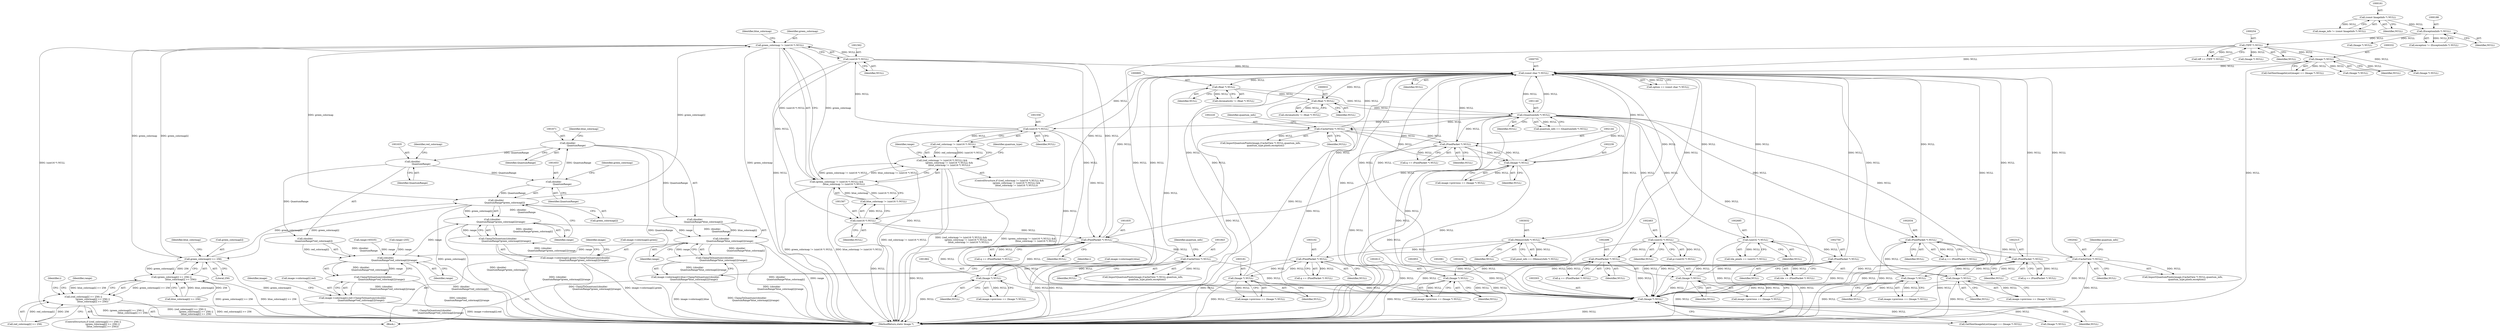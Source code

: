 digraph "0_ImageMagick_f6e9d0d9955e85bdd7540b251cd50d598dacc5e6_62@pointer" {
"1001559" [label="(Call,green_colormap != (uint16 *) NULL)"];
"1001651" [label="(Call,(double)\n                        QuantumRange*green_colormap[i])"];
"1001652" [label="(Call,(double)\n                        QuantumRange)"];
"1001634" [label="(Call,(double)\n                        QuantumRange)"];
"1001670" [label="(Call,(double)\n                        QuantumRange)"];
"1001594" [label="(Call,green_colormap[i] >= 256)"];
"1001559" [label="(Call,green_colormap != (uint16 *) NULL)"];
"1001561" [label="(Call,(uint16 *) NULL)"];
"1001555" [label="(Call,(uint16 *) NULL)"];
"1001139" [label="(Call,(QuantumInfo *) NULL)"];
"1000932" [label="(Call,(float *) NULL)"];
"1000894" [label="(Call,(float *) NULL)"];
"1000754" [label="(Call,(const char *) NULL)"];
"1002952" [label="(Call,(Image *) NULL)"];
"1002749" [label="(Call,(PixelPacket *) NULL)"];
"1002684" [label="(Call,(uint32 *) NULL)"];
"1002462" [label="(Call,(uint32 *) NULL)"];
"1000331" [label="(Call,(Image *) NULL)"];
"1000253" [label="(Call,(TIFF *) NULL)"];
"1000187" [label="(Call,(ExceptionInfo *) NULL)"];
"1000160" [label="(Call,(const ImageInfo *) NULL)"];
"1002612" [label="(Call,(Image *) NULL)"];
"1002495" [label="(Call,(PixelPacket *) NULL)"];
"1002219" [label="(Call,(CacheView *) NULL)"];
"1002143" [label="(Call,(PixelPacket *) NULL)"];
"1002238" [label="(Call,(Image *) NULL)"];
"1002314" [label="(Call,(PixelPacket *) NULL)"];
"1002433" [label="(Call,(Image *) NULL)"];
"1003180" [label="(Call,(Image *) NULL)"];
"1003101" [label="(Call,(PixelPacket *) NULL)"];
"1003031" [label="(Call,(MemoryInfo *) NULL)"];
"1001834" [label="(Call,(PixelPacket *) NULL)"];
"1001861" [label="(Call,(Image *) NULL)"];
"1001842" [label="(Call,(CacheView *) NULL)"];
"1001566" [label="(Call,(uint16 *) NULL)"];
"1002033" [label="(Call,(PixelPacket *) NULL)"];
"1002060" [label="(Call,(Image *) NULL)"];
"1002041" [label="(Call,(CacheView *) NULL)"];
"1003302" [label="(Call,(Image *) NULL)"];
"1001558" [label="(Call,(green_colormap != (uint16 *) NULL) &&\n                    (blue_colormap != (uint16 *) NULL))"];
"1001552" [label="(Call,(red_colormap != (uint16 *) NULL) &&\n                    (green_colormap != (uint16 *) NULL) &&\n                    (blue_colormap != (uint16 *) NULL))"];
"1001650" [label="(Call,((double)\n                        QuantumRange*green_colormap[i])/range)"];
"1001649" [label="(Call,ClampToQuantum(((double)\n                        QuantumRange*green_colormap[i])/range))"];
"1001641" [label="(Call,image->colormap[i].green=ClampToQuantum(((double)\n                        QuantumRange*green_colormap[i])/range))"];
"1001668" [label="(Call,((double)\n                        QuantumRange*blue_colormap[i])/range)"];
"1001632" [label="(Call,((double)\n                        QuantumRange*red_colormap[i])/range)"];
"1001631" [label="(Call,ClampToQuantum(((double)\n                        QuantumRange*red_colormap[i])/range))"];
"1001623" [label="(Call,image->colormap[i].red=ClampToQuantum(((double)\n                        QuantumRange*red_colormap[i])/range))"];
"1001667" [label="(Call,ClampToQuantum(((double)\n                        QuantumRange*blue_colormap[i])/range))"];
"1001659" [label="(Call,image->colormap[i].blue=ClampToQuantum(((double)\n                        QuantumRange*blue_colormap[i])/range))"];
"1001593" [label="(Call,(green_colormap[i] >= 256) ||\n                          (blue_colormap[i] >= 256))"];
"1001587" [label="(Call,(red_colormap[i] >= 256) ||\n                          (green_colormap[i] >= 256) ||\n                          (blue_colormap[i] >= 256))"];
"1001667" [label="(Call,ClampToQuantum(((double)\n                        QuantumRange*blue_colormap[i])/range))"];
"1000333" [label="(Identifier,NULL)"];
"1002460" [label="(Call,p=(uint32 *) NULL)"];
"1001599" [label="(Call,blue_colormap[i] >= 256)"];
"1001655" [label="(Call,green_colormap[i])"];
"1000217" [label="(Call,(Image *) NULL)"];
"1000321" [label="(Call,(Image *) NULL)"];
"1002312" [label="(Call,q == (PixelPacket *) NULL)"];
"1001636" [label="(Identifier,QuantumRange)"];
"1003031" [label="(Call,(MemoryInfo *) NULL)"];
"1001566" [label="(Call,(uint16 *) NULL)"];
"1000328" [label="(Call,GetNextImageInList(image) == (Image *) NULL)"];
"1001605" [label="(Call,range=65535)"];
"1002234" [label="(Call,image->previous == (Image *) NULL)"];
"1002433" [label="(Call,(Image *) NULL)"];
"1001650" [label="(Call,((double)\n                        QuantumRange*green_colormap[i])/range)"];
"1001861" [label="(Call,(Image *) NULL)"];
"1002039" [label="(Call,ImportQuantumPixels(image,(CacheView *) NULL,quantum_info,\n            quantum_type,pixels,exception))"];
"1003033" [label="(Identifier,NULL)"];
"1001638" [label="(Identifier,red_colormap)"];
"1001658" [label="(Identifier,range)"];
"1001842" [label="(Call,(CacheView *) NULL)"];
"1001632" [label="(Call,((double)\n                        QuantumRange*red_colormap[i])/range)"];
"1002238" [label="(Call,(Image *) NULL)"];
"1001557" [label="(Identifier,NULL)"];
"1001555" [label="(Call,(uint16 *) NULL)"];
"1001652" [label="(Call,(double)\n                        QuantumRange)"];
"1000253" [label="(Call,(TIFF *) NULL)"];
"1001857" [label="(Call,image->previous == (Image *) NULL)"];
"1001645" [label="(Identifier,image)"];
"1001633" [label="(Call,(double)\n                        QuantumRange*red_colormap[i])"];
"1000158" [label="(Call,image_info != (const ImageInfo *) NULL)"];
"1002608" [label="(Call,image->previous == (Image *) NULL)"];
"1002043" [label="(Identifier,NULL)"];
"1002222" [label="(Identifier,quantum_info)"];
"1002429" [label="(Call,image->previous == (Image *) NULL)"];
"1002041" [label="(Call,(CacheView *) NULL)"];
"1001141" [label="(Identifier,NULL)"];
"1002684" [label="(Call,(uint32 *) NULL)"];
"1000892" [label="(Call,chromaticity != (float *) NULL)"];
"1003311" [label="(Call,(Image *) NULL)"];
"1001634" [label="(Call,(double)\n                        QuantumRange)"];
"1001552" [label="(Call,(red_colormap != (uint16 *) NULL) &&\n                    (green_colormap != (uint16 *) NULL) &&\n                    (blue_colormap != (uint16 *) NULL))"];
"1002493" [label="(Call,q == (PixelPacket *) NULL)"];
"1001654" [label="(Identifier,QuantumRange)"];
"1002314" [label="(Call,(PixelPacket *) NULL)"];
"1003099" [label="(Call,q == (PixelPacket *) NULL)"];
"1001656" [label="(Identifier,green_colormap)"];
"1001593" [label="(Call,(green_colormap[i] >= 256) ||\n                          (blue_colormap[i] >= 256))"];
"1001595" [label="(Call,green_colormap[i])"];
"1001622" [label="(Block,)"];
"1002954" [label="(Identifier,NULL)"];
"1002497" [label="(Identifier,NULL)"];
"1001668" [label="(Call,((double)\n                        QuantumRange*blue_colormap[i])/range)"];
"1001565" [label="(Identifier,blue_colormap)"];
"1000255" [label="(Identifier,NULL)"];
"1000187" [label="(Call,(ExceptionInfo *) NULL)"];
"1002145" [label="(Identifier,NULL)"];
"1001649" [label="(Call,ClampToQuantum(((double)\n                        QuantumRange*green_colormap[i])/range))"];
"1001836" [label="(Identifier,NULL)"];
"1002464" [label="(Identifier,NULL)"];
"1001571" [label="(Identifier,range)"];
"1001674" [label="(Identifier,blue_colormap)"];
"1000251" [label="(Call,tiff == (TIFF *) NULL)"];
"1002495" [label="(Call,(PixelPacket *) NULL)"];
"1000160" [label="(Call,(const ImageInfo *) NULL)"];
"1003103" [label="(Identifier,NULL)"];
"1001676" [label="(Identifier,range)"];
"1001624" [label="(Call,image->colormap[i].red)"];
"1000930" [label="(Call,chromaticity != (float *) NULL)"];
"1001568" [label="(Identifier,NULL)"];
"1001663" [label="(Identifier,image)"];
"1001551" [label="(ControlStructure,if ((red_colormap != (uint16 *) NULL) &&\n                    (green_colormap != (uint16 *) NULL) &&\n                    (blue_colormap != (uint16 *) NULL)))"];
"1001631" [label="(Call,ClampToQuantum(((double)\n                        QuantumRange*red_colormap[i])/range))"];
"1002316" [label="(Identifier,NULL)"];
"1001588" [label="(Call,red_colormap[i] >= 256)"];
"1002749" [label="(Call,(PixelPacket *) NULL)"];
"1001564" [label="(Call,blue_colormap != (uint16 *) NULL)"];
"1001563" [label="(Identifier,NULL)"];
"1000185" [label="(Call,exception != (ExceptionInfo *) NULL)"];
"1001601" [label="(Identifier,blue_colormap)"];
"1002143" [label="(Call,(PixelPacket *) NULL)"];
"1002948" [label="(Call,image->previous == (Image *) NULL)"];
"1002044" [label="(Identifier,quantum_info)"];
"1000932" [label="(Call,(float *) NULL)"];
"1003182" [label="(Identifier,NULL)"];
"1002952" [label="(Call,(Image *) NULL)"];
"1001598" [label="(Literal,256)"];
"1002060" [label="(Call,(Image *) NULL)"];
"1001586" [label="(ControlStructure,if ((red_colormap[i] >= 256) ||\n                          (green_colormap[i] >= 256) ||\n                          (blue_colormap[i] >= 256)))"];
"1001863" [label="(Identifier,NULL)"];
"1001594" [label="(Call,green_colormap[i] >= 256)"];
"1001570" [label="(Call,range=255)"];
"1003304" [label="(Identifier,NULL)"];
"1001845" [label="(Identifier,quantum_info)"];
"1001659" [label="(Call,image->colormap[i].blue=ClampToQuantum(((double)\n                        QuantumRange*blue_colormap[i])/range))"];
"1001585" [label="(Identifier,i)"];
"1000342" [label="(Call,(Image *) NULL)"];
"1001621" [label="(Identifier,i)"];
"1001640" [label="(Identifier,range)"];
"1002747" [label="(Call,tile == (PixelPacket *) NULL)"];
"1001558" [label="(Call,(green_colormap != (uint16 *) NULL) &&\n                    (blue_colormap != (uint16 *) NULL))"];
"1001553" [label="(Call,red_colormap != (uint16 *) NULL)"];
"1001623" [label="(Call,image->colormap[i].red=ClampToQuantum(((double)\n                        QuantumRange*red_colormap[i])/range))"];
"1001139" [label="(Call,(QuantumInfo *) NULL)"];
"1000162" [label="(Identifier,NULL)"];
"1001840" [label="(Call,ImportQuantumPixels(image,(CacheView *) NULL,quantum_info,\n            quantum_type,pixels,exception))"];
"1002217" [label="(Call,ImportQuantumPixels(image,(CacheView *) NULL,quantum_info,\n              quantum_type,pixels,exception))"];
"1002056" [label="(Call,image->previous == (Image *) NULL)"];
"1001137" [label="(Call,quantum_info == (QuantumInfo *) NULL)"];
"1001670" [label="(Call,(double)\n                        QuantumRange)"];
"1002614" [label="(Identifier,NULL)"];
"1002240" [label="(Identifier,NULL)"];
"1000756" [label="(Identifier,NULL)"];
"1001651" [label="(Call,(double)\n                        QuantumRange*green_colormap[i])"];
"1002462" [label="(Call,(uint32 *) NULL)"];
"1002035" [label="(Identifier,NULL)"];
"1002612" [label="(Call,(Image *) NULL)"];
"1001660" [label="(Call,image->colormap[i].blue)"];
"1000331" [label="(Call,(Image *) NULL)"];
"1001672" [label="(Identifier,QuantumRange)"];
"1002682" [label="(Call,tile_pixels == (uint32 *) NULL)"];
"1002221" [label="(Identifier,NULL)"];
"1001561" [label="(Call,(uint16 *) NULL)"];
"1001669" [label="(Call,(double)\n                        QuantumRange*blue_colormap[i])"];
"1002751" [label="(Identifier,NULL)"];
"1001587" [label="(Call,(red_colormap[i] >= 256) ||\n                          (green_colormap[i] >= 256) ||\n                          (blue_colormap[i] >= 256))"];
"1002219" [label="(Call,(CacheView *) NULL)"];
"1001560" [label="(Identifier,green_colormap)"];
"1003176" [label="(Call,image->previous == (Image *) NULL)"];
"1003302" [label="(Call,(Image *) NULL)"];
"1001844" [label="(Identifier,NULL)"];
"1002031" [label="(Call,q == (PixelPacket *) NULL)"];
"1000270" [label="(Call,(Image *) NULL)"];
"1000934" [label="(Identifier,NULL)"];
"1000752" [label="(Call,option == (const char *) NULL)"];
"1002141" [label="(Call,q == (PixelPacket *) NULL)"];
"1003299" [label="(Call,GetNextImageInList(image) == (Image *) NULL)"];
"1002435" [label="(Identifier,NULL)"];
"1001834" [label="(Call,(PixelPacket *) NULL)"];
"1000896" [label="(Identifier,NULL)"];
"1001642" [label="(Call,image->colormap[i].green)"];
"1003029" [label="(Call,pixel_info == (MemoryInfo *) NULL)"];
"1003180" [label="(Call,(Image *) NULL)"];
"1001678" [label="(Identifier,quantum_type)"];
"1001559" [label="(Call,green_colormap != (uint16 *) NULL)"];
"1002033" [label="(Call,(PixelPacket *) NULL)"];
"1003101" [label="(Call,(PixelPacket *) NULL)"];
"1000189" [label="(Identifier,NULL)"];
"1001832" [label="(Call,q == (PixelPacket *) NULL)"];
"1003352" [label="(MethodReturn,static Image *)"];
"1000754" [label="(Call,(const char *) NULL)"];
"1001641" [label="(Call,image->colormap[i].green=ClampToQuantum(((double)\n                        QuantumRange*green_colormap[i])/range))"];
"1001606" [label="(Identifier,range)"];
"1000894" [label="(Call,(float *) NULL)"];
"1002686" [label="(Identifier,NULL)"];
"1002062" [label="(Identifier,NULL)"];
"1001559" -> "1001558"  [label="AST: "];
"1001559" -> "1001561"  [label="CFG: "];
"1001560" -> "1001559"  [label="AST: "];
"1001561" -> "1001559"  [label="AST: "];
"1001565" -> "1001559"  [label="CFG: "];
"1001558" -> "1001559"  [label="CFG: "];
"1001559" -> "1003352"  [label="DDG: (uint16 *) NULL"];
"1001559" -> "1003352"  [label="DDG: green_colormap"];
"1001559" -> "1001558"  [label="DDG: green_colormap"];
"1001559" -> "1001558"  [label="DDG: (uint16 *) NULL"];
"1001651" -> "1001559"  [label="DDG: green_colormap[i]"];
"1001594" -> "1001559"  [label="DDG: green_colormap[i]"];
"1001561" -> "1001559"  [label="DDG: NULL"];
"1001559" -> "1001594"  [label="DDG: green_colormap"];
"1001559" -> "1001651"  [label="DDG: green_colormap"];
"1001651" -> "1001650"  [label="AST: "];
"1001651" -> "1001655"  [label="CFG: "];
"1001652" -> "1001651"  [label="AST: "];
"1001655" -> "1001651"  [label="AST: "];
"1001658" -> "1001651"  [label="CFG: "];
"1001651" -> "1003352"  [label="DDG: green_colormap[i]"];
"1001651" -> "1001594"  [label="DDG: green_colormap[i]"];
"1001651" -> "1001650"  [label="DDG: (double)\n                        QuantumRange"];
"1001651" -> "1001650"  [label="DDG: green_colormap[i]"];
"1001652" -> "1001651"  [label="DDG: QuantumRange"];
"1001594" -> "1001651"  [label="DDG: green_colormap[i]"];
"1001652" -> "1001654"  [label="CFG: "];
"1001653" -> "1001652"  [label="AST: "];
"1001654" -> "1001652"  [label="AST: "];
"1001656" -> "1001652"  [label="CFG: "];
"1001634" -> "1001652"  [label="DDG: QuantumRange"];
"1001652" -> "1001670"  [label="DDG: QuantumRange"];
"1001634" -> "1001633"  [label="AST: "];
"1001634" -> "1001636"  [label="CFG: "];
"1001635" -> "1001634"  [label="AST: "];
"1001636" -> "1001634"  [label="AST: "];
"1001638" -> "1001634"  [label="CFG: "];
"1001634" -> "1001633"  [label="DDG: QuantumRange"];
"1001670" -> "1001634"  [label="DDG: QuantumRange"];
"1001670" -> "1001669"  [label="AST: "];
"1001670" -> "1001672"  [label="CFG: "];
"1001671" -> "1001670"  [label="AST: "];
"1001672" -> "1001670"  [label="AST: "];
"1001674" -> "1001670"  [label="CFG: "];
"1001670" -> "1003352"  [label="DDG: QuantumRange"];
"1001670" -> "1001669"  [label="DDG: QuantumRange"];
"1001594" -> "1001593"  [label="AST: "];
"1001594" -> "1001598"  [label="CFG: "];
"1001595" -> "1001594"  [label="AST: "];
"1001598" -> "1001594"  [label="AST: "];
"1001601" -> "1001594"  [label="CFG: "];
"1001593" -> "1001594"  [label="CFG: "];
"1001594" -> "1003352"  [label="DDG: green_colormap[i]"];
"1001594" -> "1001593"  [label="DDG: green_colormap[i]"];
"1001594" -> "1001593"  [label="DDG: 256"];
"1001561" -> "1001563"  [label="CFG: "];
"1001562" -> "1001561"  [label="AST: "];
"1001563" -> "1001561"  [label="AST: "];
"1001561" -> "1003352"  [label="DDG: NULL"];
"1001561" -> "1000754"  [label="DDG: NULL"];
"1001555" -> "1001561"  [label="DDG: NULL"];
"1001561" -> "1001566"  [label="DDG: NULL"];
"1001561" -> "1001834"  [label="DDG: NULL"];
"1001561" -> "1003302"  [label="DDG: NULL"];
"1001555" -> "1001553"  [label="AST: "];
"1001555" -> "1001557"  [label="CFG: "];
"1001556" -> "1001555"  [label="AST: "];
"1001557" -> "1001555"  [label="AST: "];
"1001553" -> "1001555"  [label="CFG: "];
"1001555" -> "1003352"  [label="DDG: NULL"];
"1001555" -> "1000754"  [label="DDG: NULL"];
"1001555" -> "1001553"  [label="DDG: NULL"];
"1001139" -> "1001555"  [label="DDG: NULL"];
"1001555" -> "1001834"  [label="DDG: NULL"];
"1001555" -> "1003302"  [label="DDG: NULL"];
"1001139" -> "1001137"  [label="AST: "];
"1001139" -> "1001141"  [label="CFG: "];
"1001140" -> "1001139"  [label="AST: "];
"1001141" -> "1001139"  [label="AST: "];
"1001137" -> "1001139"  [label="CFG: "];
"1001139" -> "1003352"  [label="DDG: NULL"];
"1001139" -> "1000754"  [label="DDG: NULL"];
"1001139" -> "1001137"  [label="DDG: NULL"];
"1000932" -> "1001139"  [label="DDG: NULL"];
"1000894" -> "1001139"  [label="DDG: NULL"];
"1000754" -> "1001139"  [label="DDG: NULL"];
"1001139" -> "1001834"  [label="DDG: NULL"];
"1001139" -> "1002033"  [label="DDG: NULL"];
"1001139" -> "1002143"  [label="DDG: NULL"];
"1001139" -> "1002219"  [label="DDG: NULL"];
"1001139" -> "1002238"  [label="DDG: NULL"];
"1001139" -> "1002314"  [label="DDG: NULL"];
"1001139" -> "1002462"  [label="DDG: NULL"];
"1001139" -> "1002684"  [label="DDG: NULL"];
"1001139" -> "1003031"  [label="DDG: NULL"];
"1001139" -> "1003302"  [label="DDG: NULL"];
"1000932" -> "1000930"  [label="AST: "];
"1000932" -> "1000934"  [label="CFG: "];
"1000933" -> "1000932"  [label="AST: "];
"1000934" -> "1000932"  [label="AST: "];
"1000930" -> "1000932"  [label="CFG: "];
"1000932" -> "1003352"  [label="DDG: NULL"];
"1000932" -> "1000930"  [label="DDG: NULL"];
"1000894" -> "1000932"  [label="DDG: NULL"];
"1000754" -> "1000932"  [label="DDG: NULL"];
"1000894" -> "1000892"  [label="AST: "];
"1000894" -> "1000896"  [label="CFG: "];
"1000895" -> "1000894"  [label="AST: "];
"1000896" -> "1000894"  [label="AST: "];
"1000892" -> "1000894"  [label="CFG: "];
"1000894" -> "1003352"  [label="DDG: NULL"];
"1000894" -> "1000892"  [label="DDG: NULL"];
"1000754" -> "1000894"  [label="DDG: NULL"];
"1000754" -> "1000752"  [label="AST: "];
"1000754" -> "1000756"  [label="CFG: "];
"1000755" -> "1000754"  [label="AST: "];
"1000756" -> "1000754"  [label="AST: "];
"1000752" -> "1000754"  [label="CFG: "];
"1000754" -> "1003352"  [label="DDG: NULL"];
"1000754" -> "1000752"  [label="DDG: NULL"];
"1002952" -> "1000754"  [label="DDG: NULL"];
"1002462" -> "1000754"  [label="DDG: NULL"];
"1000331" -> "1000754"  [label="DDG: NULL"];
"1002612" -> "1000754"  [label="DDG: NULL"];
"1002495" -> "1000754"  [label="DDG: NULL"];
"1000253" -> "1000754"  [label="DDG: NULL"];
"1002219" -> "1000754"  [label="DDG: NULL"];
"1002314" -> "1000754"  [label="DDG: NULL"];
"1003180" -> "1000754"  [label="DDG: NULL"];
"1001834" -> "1000754"  [label="DDG: NULL"];
"1002033" -> "1000754"  [label="DDG: NULL"];
"1001842" -> "1000754"  [label="DDG: NULL"];
"1003302" -> "1000754"  [label="DDG: NULL"];
"1003031" -> "1000754"  [label="DDG: NULL"];
"1001861" -> "1000754"  [label="DDG: NULL"];
"1002143" -> "1000754"  [label="DDG: NULL"];
"1002684" -> "1000754"  [label="DDG: NULL"];
"1002433" -> "1000754"  [label="DDG: NULL"];
"1002060" -> "1000754"  [label="DDG: NULL"];
"1002749" -> "1000754"  [label="DDG: NULL"];
"1002238" -> "1000754"  [label="DDG: NULL"];
"1001566" -> "1000754"  [label="DDG: NULL"];
"1002041" -> "1000754"  [label="DDG: NULL"];
"1003101" -> "1000754"  [label="DDG: NULL"];
"1002952" -> "1002948"  [label="AST: "];
"1002952" -> "1002954"  [label="CFG: "];
"1002953" -> "1002952"  [label="AST: "];
"1002954" -> "1002952"  [label="AST: "];
"1002948" -> "1002952"  [label="CFG: "];
"1002952" -> "1003352"  [label="DDG: NULL"];
"1002952" -> "1002749"  [label="DDG: NULL"];
"1002952" -> "1002948"  [label="DDG: NULL"];
"1002749" -> "1002952"  [label="DDG: NULL"];
"1002952" -> "1003302"  [label="DDG: NULL"];
"1002749" -> "1002747"  [label="AST: "];
"1002749" -> "1002751"  [label="CFG: "];
"1002750" -> "1002749"  [label="AST: "];
"1002751" -> "1002749"  [label="AST: "];
"1002747" -> "1002749"  [label="CFG: "];
"1002749" -> "1003352"  [label="DDG: NULL"];
"1002749" -> "1002747"  [label="DDG: NULL"];
"1002684" -> "1002749"  [label="DDG: NULL"];
"1002749" -> "1003302"  [label="DDG: NULL"];
"1002684" -> "1002682"  [label="AST: "];
"1002684" -> "1002686"  [label="CFG: "];
"1002685" -> "1002684"  [label="AST: "];
"1002686" -> "1002684"  [label="AST: "];
"1002682" -> "1002684"  [label="CFG: "];
"1002684" -> "1003352"  [label="DDG: NULL"];
"1002684" -> "1002682"  [label="DDG: NULL"];
"1002684" -> "1003302"  [label="DDG: NULL"];
"1002462" -> "1002460"  [label="AST: "];
"1002462" -> "1002464"  [label="CFG: "];
"1002463" -> "1002462"  [label="AST: "];
"1002464" -> "1002462"  [label="AST: "];
"1002460" -> "1002462"  [label="CFG: "];
"1002462" -> "1003352"  [label="DDG: NULL"];
"1002462" -> "1002460"  [label="DDG: NULL"];
"1002462" -> "1002495"  [label="DDG: NULL"];
"1002462" -> "1003302"  [label="DDG: NULL"];
"1000331" -> "1000328"  [label="AST: "];
"1000331" -> "1000333"  [label="CFG: "];
"1000332" -> "1000331"  [label="AST: "];
"1000333" -> "1000331"  [label="AST: "];
"1000328" -> "1000331"  [label="CFG: "];
"1000331" -> "1003352"  [label="DDG: NULL"];
"1000331" -> "1000321"  [label="DDG: NULL"];
"1000331" -> "1000328"  [label="DDG: NULL"];
"1000253" -> "1000331"  [label="DDG: NULL"];
"1000331" -> "1000342"  [label="DDG: NULL"];
"1000253" -> "1000251"  [label="AST: "];
"1000253" -> "1000255"  [label="CFG: "];
"1000254" -> "1000253"  [label="AST: "];
"1000255" -> "1000253"  [label="AST: "];
"1000251" -> "1000253"  [label="CFG: "];
"1000253" -> "1003352"  [label="DDG: NULL"];
"1000253" -> "1000251"  [label="DDG: NULL"];
"1000187" -> "1000253"  [label="DDG: NULL"];
"1000253" -> "1000270"  [label="DDG: NULL"];
"1000253" -> "1000321"  [label="DDG: NULL"];
"1000187" -> "1000185"  [label="AST: "];
"1000187" -> "1000189"  [label="CFG: "];
"1000188" -> "1000187"  [label="AST: "];
"1000189" -> "1000187"  [label="AST: "];
"1000185" -> "1000187"  [label="CFG: "];
"1000187" -> "1000185"  [label="DDG: NULL"];
"1000160" -> "1000187"  [label="DDG: NULL"];
"1000187" -> "1000217"  [label="DDG: NULL"];
"1000160" -> "1000158"  [label="AST: "];
"1000160" -> "1000162"  [label="CFG: "];
"1000161" -> "1000160"  [label="AST: "];
"1000162" -> "1000160"  [label="AST: "];
"1000158" -> "1000160"  [label="CFG: "];
"1000160" -> "1000158"  [label="DDG: NULL"];
"1002612" -> "1002608"  [label="AST: "];
"1002612" -> "1002614"  [label="CFG: "];
"1002613" -> "1002612"  [label="AST: "];
"1002614" -> "1002612"  [label="AST: "];
"1002608" -> "1002612"  [label="CFG: "];
"1002612" -> "1003352"  [label="DDG: NULL"];
"1002612" -> "1002495"  [label="DDG: NULL"];
"1002612" -> "1002608"  [label="DDG: NULL"];
"1002495" -> "1002612"  [label="DDG: NULL"];
"1002612" -> "1003302"  [label="DDG: NULL"];
"1002495" -> "1002493"  [label="AST: "];
"1002495" -> "1002497"  [label="CFG: "];
"1002496" -> "1002495"  [label="AST: "];
"1002497" -> "1002495"  [label="AST: "];
"1002493" -> "1002495"  [label="CFG: "];
"1002495" -> "1003352"  [label="DDG: NULL"];
"1002495" -> "1002493"  [label="DDG: NULL"];
"1002495" -> "1003302"  [label="DDG: NULL"];
"1002219" -> "1002217"  [label="AST: "];
"1002219" -> "1002221"  [label="CFG: "];
"1002220" -> "1002219"  [label="AST: "];
"1002221" -> "1002219"  [label="AST: "];
"1002222" -> "1002219"  [label="CFG: "];
"1002219" -> "1003352"  [label="DDG: NULL"];
"1002219" -> "1002143"  [label="DDG: NULL"];
"1002219" -> "1002217"  [label="DDG: NULL"];
"1002143" -> "1002219"  [label="DDG: NULL"];
"1002219" -> "1002238"  [label="DDG: NULL"];
"1002219" -> "1003302"  [label="DDG: NULL"];
"1002143" -> "1002141"  [label="AST: "];
"1002143" -> "1002145"  [label="CFG: "];
"1002144" -> "1002143"  [label="AST: "];
"1002145" -> "1002143"  [label="AST: "];
"1002141" -> "1002143"  [label="CFG: "];
"1002143" -> "1003352"  [label="DDG: NULL"];
"1002143" -> "1002141"  [label="DDG: NULL"];
"1002238" -> "1002143"  [label="DDG: NULL"];
"1002143" -> "1002238"  [label="DDG: NULL"];
"1002143" -> "1003302"  [label="DDG: NULL"];
"1002238" -> "1002234"  [label="AST: "];
"1002238" -> "1002240"  [label="CFG: "];
"1002239" -> "1002238"  [label="AST: "];
"1002240" -> "1002238"  [label="AST: "];
"1002234" -> "1002238"  [label="CFG: "];
"1002238" -> "1003352"  [label="DDG: NULL"];
"1002238" -> "1002234"  [label="DDG: NULL"];
"1002238" -> "1003302"  [label="DDG: NULL"];
"1002314" -> "1002312"  [label="AST: "];
"1002314" -> "1002316"  [label="CFG: "];
"1002315" -> "1002314"  [label="AST: "];
"1002316" -> "1002314"  [label="AST: "];
"1002312" -> "1002314"  [label="CFG: "];
"1002314" -> "1003352"  [label="DDG: NULL"];
"1002314" -> "1002312"  [label="DDG: NULL"];
"1002433" -> "1002314"  [label="DDG: NULL"];
"1002314" -> "1002433"  [label="DDG: NULL"];
"1002314" -> "1003302"  [label="DDG: NULL"];
"1002433" -> "1002429"  [label="AST: "];
"1002433" -> "1002435"  [label="CFG: "];
"1002434" -> "1002433"  [label="AST: "];
"1002435" -> "1002433"  [label="AST: "];
"1002429" -> "1002433"  [label="CFG: "];
"1002433" -> "1003352"  [label="DDG: NULL"];
"1002433" -> "1002429"  [label="DDG: NULL"];
"1002433" -> "1003302"  [label="DDG: NULL"];
"1003180" -> "1003176"  [label="AST: "];
"1003180" -> "1003182"  [label="CFG: "];
"1003181" -> "1003180"  [label="AST: "];
"1003182" -> "1003180"  [label="AST: "];
"1003176" -> "1003180"  [label="CFG: "];
"1003180" -> "1003352"  [label="DDG: NULL"];
"1003180" -> "1003101"  [label="DDG: NULL"];
"1003180" -> "1003176"  [label="DDG: NULL"];
"1003101" -> "1003180"  [label="DDG: NULL"];
"1003180" -> "1003302"  [label="DDG: NULL"];
"1003101" -> "1003099"  [label="AST: "];
"1003101" -> "1003103"  [label="CFG: "];
"1003102" -> "1003101"  [label="AST: "];
"1003103" -> "1003101"  [label="AST: "];
"1003099" -> "1003101"  [label="CFG: "];
"1003101" -> "1003352"  [label="DDG: NULL"];
"1003101" -> "1003099"  [label="DDG: NULL"];
"1003031" -> "1003101"  [label="DDG: NULL"];
"1003101" -> "1003302"  [label="DDG: NULL"];
"1003031" -> "1003029"  [label="AST: "];
"1003031" -> "1003033"  [label="CFG: "];
"1003032" -> "1003031"  [label="AST: "];
"1003033" -> "1003031"  [label="AST: "];
"1003029" -> "1003031"  [label="CFG: "];
"1003031" -> "1003352"  [label="DDG: NULL"];
"1003031" -> "1003029"  [label="DDG: NULL"];
"1003031" -> "1003302"  [label="DDG: NULL"];
"1001834" -> "1001832"  [label="AST: "];
"1001834" -> "1001836"  [label="CFG: "];
"1001835" -> "1001834"  [label="AST: "];
"1001836" -> "1001834"  [label="AST: "];
"1001832" -> "1001834"  [label="CFG: "];
"1001834" -> "1003352"  [label="DDG: NULL"];
"1001834" -> "1001832"  [label="DDG: NULL"];
"1001861" -> "1001834"  [label="DDG: NULL"];
"1001566" -> "1001834"  [label="DDG: NULL"];
"1001834" -> "1001842"  [label="DDG: NULL"];
"1001834" -> "1003302"  [label="DDG: NULL"];
"1001861" -> "1001857"  [label="AST: "];
"1001861" -> "1001863"  [label="CFG: "];
"1001862" -> "1001861"  [label="AST: "];
"1001863" -> "1001861"  [label="AST: "];
"1001857" -> "1001861"  [label="CFG: "];
"1001861" -> "1003352"  [label="DDG: NULL"];
"1001861" -> "1001857"  [label="DDG: NULL"];
"1001842" -> "1001861"  [label="DDG: NULL"];
"1001861" -> "1003302"  [label="DDG: NULL"];
"1001842" -> "1001840"  [label="AST: "];
"1001842" -> "1001844"  [label="CFG: "];
"1001843" -> "1001842"  [label="AST: "];
"1001844" -> "1001842"  [label="AST: "];
"1001845" -> "1001842"  [label="CFG: "];
"1001842" -> "1003352"  [label="DDG: NULL"];
"1001842" -> "1001840"  [label="DDG: NULL"];
"1001842" -> "1003302"  [label="DDG: NULL"];
"1001566" -> "1001564"  [label="AST: "];
"1001566" -> "1001568"  [label="CFG: "];
"1001567" -> "1001566"  [label="AST: "];
"1001568" -> "1001566"  [label="AST: "];
"1001564" -> "1001566"  [label="CFG: "];
"1001566" -> "1003352"  [label="DDG: NULL"];
"1001566" -> "1001564"  [label="DDG: NULL"];
"1001566" -> "1003302"  [label="DDG: NULL"];
"1002033" -> "1002031"  [label="AST: "];
"1002033" -> "1002035"  [label="CFG: "];
"1002034" -> "1002033"  [label="AST: "];
"1002035" -> "1002033"  [label="AST: "];
"1002031" -> "1002033"  [label="CFG: "];
"1002033" -> "1003352"  [label="DDG: NULL"];
"1002033" -> "1002031"  [label="DDG: NULL"];
"1002060" -> "1002033"  [label="DDG: NULL"];
"1002033" -> "1002041"  [label="DDG: NULL"];
"1002033" -> "1003302"  [label="DDG: NULL"];
"1002060" -> "1002056"  [label="AST: "];
"1002060" -> "1002062"  [label="CFG: "];
"1002061" -> "1002060"  [label="AST: "];
"1002062" -> "1002060"  [label="AST: "];
"1002056" -> "1002060"  [label="CFG: "];
"1002060" -> "1003352"  [label="DDG: NULL"];
"1002060" -> "1002056"  [label="DDG: NULL"];
"1002041" -> "1002060"  [label="DDG: NULL"];
"1002060" -> "1003302"  [label="DDG: NULL"];
"1002041" -> "1002039"  [label="AST: "];
"1002041" -> "1002043"  [label="CFG: "];
"1002042" -> "1002041"  [label="AST: "];
"1002043" -> "1002041"  [label="AST: "];
"1002044" -> "1002041"  [label="CFG: "];
"1002041" -> "1003352"  [label="DDG: NULL"];
"1002041" -> "1002039"  [label="DDG: NULL"];
"1002041" -> "1003302"  [label="DDG: NULL"];
"1003302" -> "1003299"  [label="AST: "];
"1003302" -> "1003304"  [label="CFG: "];
"1003303" -> "1003302"  [label="AST: "];
"1003304" -> "1003302"  [label="AST: "];
"1003299" -> "1003302"  [label="CFG: "];
"1003302" -> "1003352"  [label="DDG: NULL"];
"1003302" -> "1003299"  [label="DDG: NULL"];
"1003302" -> "1003311"  [label="DDG: NULL"];
"1001558" -> "1001552"  [label="AST: "];
"1001558" -> "1001564"  [label="CFG: "];
"1001564" -> "1001558"  [label="AST: "];
"1001552" -> "1001558"  [label="CFG: "];
"1001558" -> "1003352"  [label="DDG: green_colormap != (uint16 *) NULL"];
"1001558" -> "1003352"  [label="DDG: blue_colormap != (uint16 *) NULL"];
"1001558" -> "1001552"  [label="DDG: green_colormap != (uint16 *) NULL"];
"1001558" -> "1001552"  [label="DDG: blue_colormap != (uint16 *) NULL"];
"1001564" -> "1001558"  [label="DDG: blue_colormap"];
"1001564" -> "1001558"  [label="DDG: (uint16 *) NULL"];
"1001552" -> "1001551"  [label="AST: "];
"1001552" -> "1001553"  [label="CFG: "];
"1001553" -> "1001552"  [label="AST: "];
"1001571" -> "1001552"  [label="CFG: "];
"1001678" -> "1001552"  [label="CFG: "];
"1001552" -> "1003352"  [label="DDG: (green_colormap != (uint16 *) NULL) &&\n                    (blue_colormap != (uint16 *) NULL)"];
"1001552" -> "1003352"  [label="DDG: red_colormap != (uint16 *) NULL"];
"1001552" -> "1003352"  [label="DDG: (red_colormap != (uint16 *) NULL) &&\n                    (green_colormap != (uint16 *) NULL) &&\n                    (blue_colormap != (uint16 *) NULL)"];
"1001553" -> "1001552"  [label="DDG: red_colormap"];
"1001553" -> "1001552"  [label="DDG: (uint16 *) NULL"];
"1001650" -> "1001649"  [label="AST: "];
"1001650" -> "1001658"  [label="CFG: "];
"1001658" -> "1001650"  [label="AST: "];
"1001649" -> "1001650"  [label="CFG: "];
"1001650" -> "1003352"  [label="DDG: (double)\n                        QuantumRange*green_colormap[i]"];
"1001650" -> "1001649"  [label="DDG: (double)\n                        QuantumRange*green_colormap[i]"];
"1001650" -> "1001649"  [label="DDG: range"];
"1001632" -> "1001650"  [label="DDG: range"];
"1001650" -> "1001668"  [label="DDG: range"];
"1001649" -> "1001641"  [label="AST: "];
"1001641" -> "1001649"  [label="CFG: "];
"1001649" -> "1003352"  [label="DDG: ((double)\n                        QuantumRange*green_colormap[i])/range"];
"1001649" -> "1001641"  [label="DDG: ((double)\n                        QuantumRange*green_colormap[i])/range"];
"1001641" -> "1001622"  [label="AST: "];
"1001642" -> "1001641"  [label="AST: "];
"1001663" -> "1001641"  [label="CFG: "];
"1001641" -> "1003352"  [label="DDG: ClampToQuantum(((double)\n                        QuantumRange*green_colormap[i])/range)"];
"1001641" -> "1003352"  [label="DDG: image->colormap[i].green"];
"1001668" -> "1001667"  [label="AST: "];
"1001668" -> "1001676"  [label="CFG: "];
"1001669" -> "1001668"  [label="AST: "];
"1001676" -> "1001668"  [label="AST: "];
"1001667" -> "1001668"  [label="CFG: "];
"1001668" -> "1003352"  [label="DDG: (double)\n                        QuantumRange*blue_colormap[i]"];
"1001668" -> "1003352"  [label="DDG: range"];
"1001668" -> "1001632"  [label="DDG: range"];
"1001668" -> "1001667"  [label="DDG: (double)\n                        QuantumRange*blue_colormap[i]"];
"1001668" -> "1001667"  [label="DDG: range"];
"1001669" -> "1001668"  [label="DDG: (double)\n                        QuantumRange"];
"1001669" -> "1001668"  [label="DDG: blue_colormap[i]"];
"1001632" -> "1001631"  [label="AST: "];
"1001632" -> "1001640"  [label="CFG: "];
"1001633" -> "1001632"  [label="AST: "];
"1001640" -> "1001632"  [label="AST: "];
"1001631" -> "1001632"  [label="CFG: "];
"1001632" -> "1003352"  [label="DDG: (double)\n                        QuantumRange*red_colormap[i]"];
"1001632" -> "1001631"  [label="DDG: (double)\n                        QuantumRange*red_colormap[i]"];
"1001632" -> "1001631"  [label="DDG: range"];
"1001633" -> "1001632"  [label="DDG: (double)\n                        QuantumRange"];
"1001633" -> "1001632"  [label="DDG: red_colormap[i]"];
"1001605" -> "1001632"  [label="DDG: range"];
"1001570" -> "1001632"  [label="DDG: range"];
"1001631" -> "1001623"  [label="AST: "];
"1001623" -> "1001631"  [label="CFG: "];
"1001631" -> "1003352"  [label="DDG: ((double)\n                        QuantumRange*red_colormap[i])/range"];
"1001631" -> "1001623"  [label="DDG: ((double)\n                        QuantumRange*red_colormap[i])/range"];
"1001623" -> "1001622"  [label="AST: "];
"1001624" -> "1001623"  [label="AST: "];
"1001645" -> "1001623"  [label="CFG: "];
"1001623" -> "1003352"  [label="DDG: ClampToQuantum(((double)\n                        QuantumRange*red_colormap[i])/range)"];
"1001623" -> "1003352"  [label="DDG: image->colormap[i].red"];
"1001667" -> "1001659"  [label="AST: "];
"1001659" -> "1001667"  [label="CFG: "];
"1001667" -> "1003352"  [label="DDG: ((double)\n                        QuantumRange*blue_colormap[i])/range"];
"1001667" -> "1001659"  [label="DDG: ((double)\n                        QuantumRange*blue_colormap[i])/range"];
"1001659" -> "1001622"  [label="AST: "];
"1001660" -> "1001659"  [label="AST: "];
"1001621" -> "1001659"  [label="CFG: "];
"1001659" -> "1003352"  [label="DDG: image->colormap[i].blue"];
"1001659" -> "1003352"  [label="DDG: ClampToQuantum(((double)\n                        QuantumRange*blue_colormap[i])/range)"];
"1001593" -> "1001587"  [label="AST: "];
"1001593" -> "1001599"  [label="CFG: "];
"1001599" -> "1001593"  [label="AST: "];
"1001587" -> "1001593"  [label="CFG: "];
"1001593" -> "1003352"  [label="DDG: blue_colormap[i] >= 256"];
"1001593" -> "1003352"  [label="DDG: green_colormap[i] >= 256"];
"1001593" -> "1001587"  [label="DDG: green_colormap[i] >= 256"];
"1001593" -> "1001587"  [label="DDG: blue_colormap[i] >= 256"];
"1001599" -> "1001593"  [label="DDG: blue_colormap[i]"];
"1001599" -> "1001593"  [label="DDG: 256"];
"1001587" -> "1001586"  [label="AST: "];
"1001587" -> "1001588"  [label="CFG: "];
"1001588" -> "1001587"  [label="AST: "];
"1001606" -> "1001587"  [label="CFG: "];
"1001585" -> "1001587"  [label="CFG: "];
"1001587" -> "1003352"  [label="DDG: (green_colormap[i] >= 256) ||\n                          (blue_colormap[i] >= 256)"];
"1001587" -> "1003352"  [label="DDG: (red_colormap[i] >= 256) ||\n                          (green_colormap[i] >= 256) ||\n                          (blue_colormap[i] >= 256)"];
"1001587" -> "1003352"  [label="DDG: red_colormap[i] >= 256"];
"1001588" -> "1001587"  [label="DDG: red_colormap[i]"];
"1001588" -> "1001587"  [label="DDG: 256"];
}
